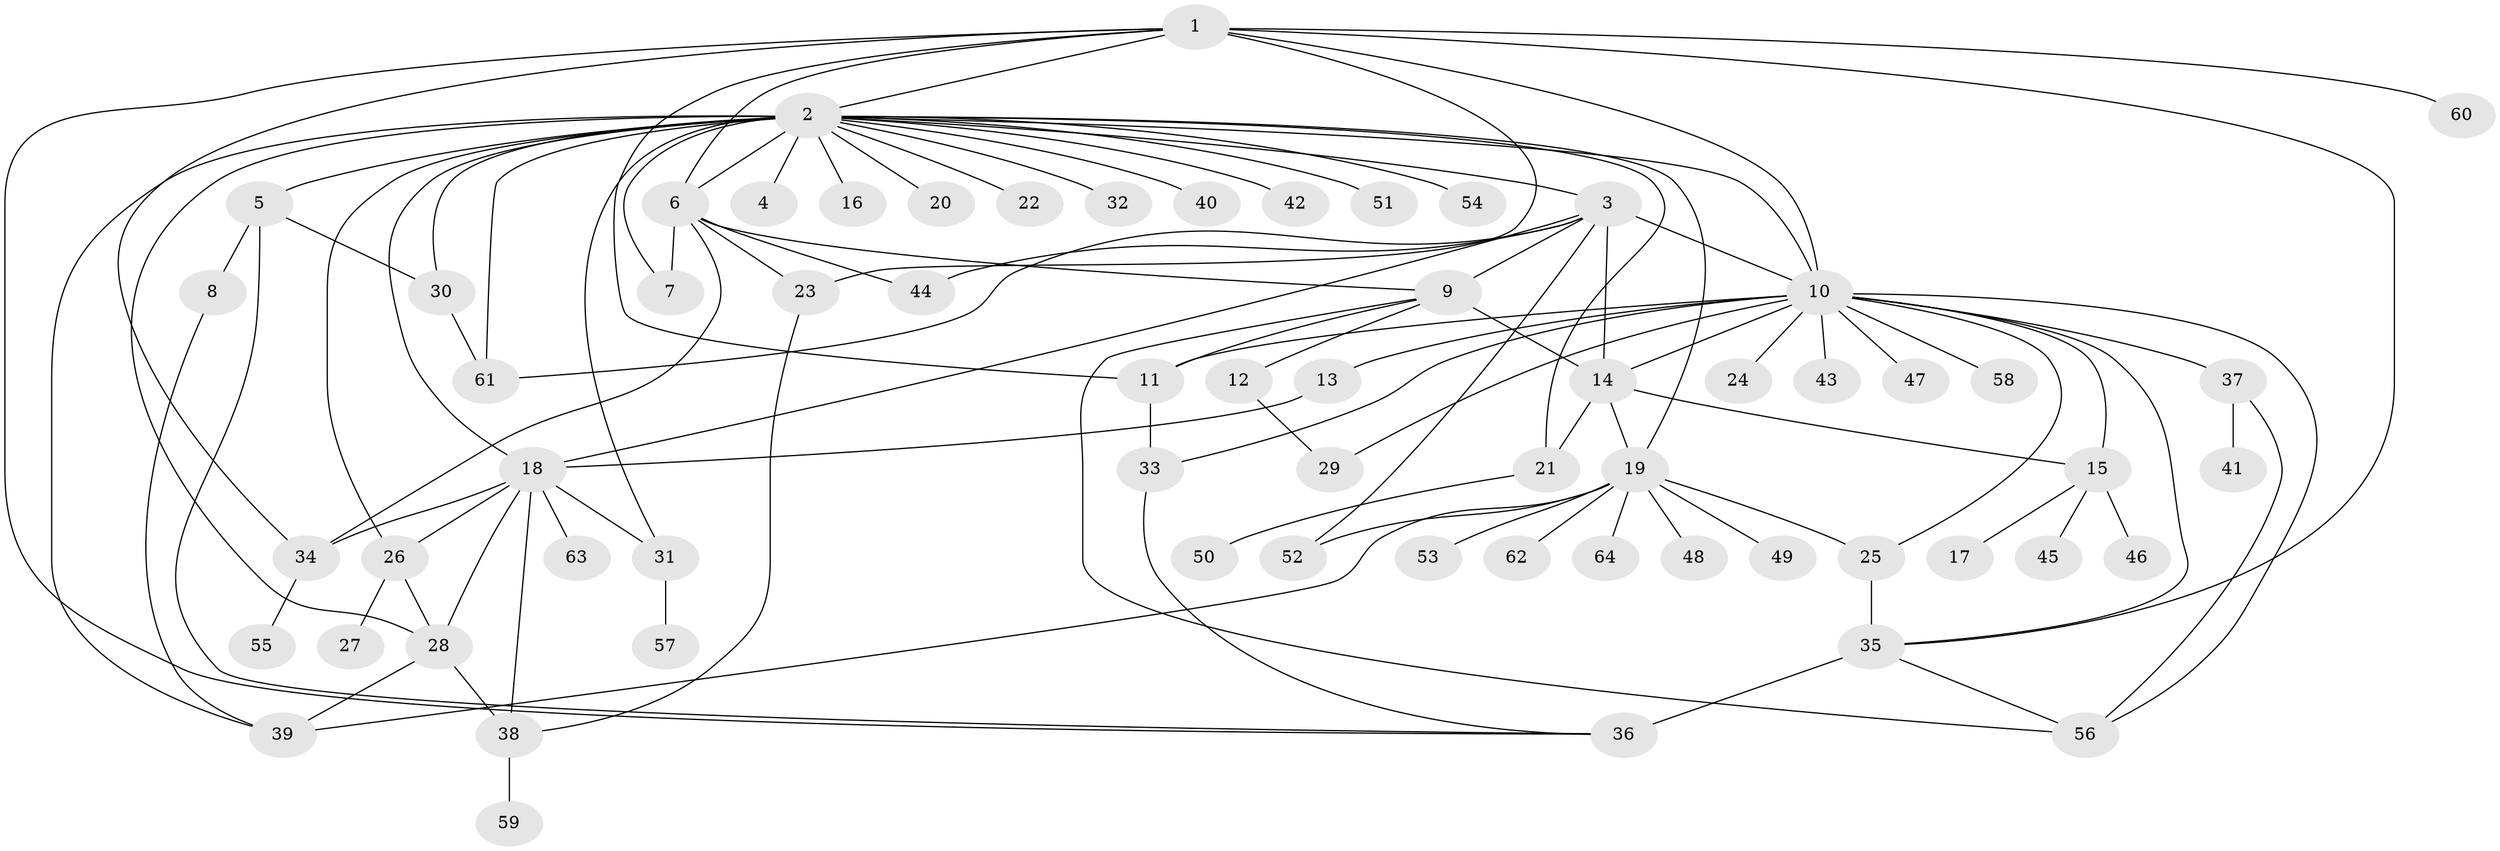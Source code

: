 // original degree distribution, {11: 0.007936507936507936, 34: 0.007936507936507936, 5: 0.06349206349206349, 1: 0.4444444444444444, 4: 0.09523809523809523, 13: 0.015873015873015872, 3: 0.09523809523809523, 20: 0.007936507936507936, 2: 0.23015873015873015, 9: 0.007936507936507936, 12: 0.007936507936507936, 7: 0.015873015873015872}
// Generated by graph-tools (version 1.1) at 2025/35/03/09/25 02:35:30]
// undirected, 64 vertices, 105 edges
graph export_dot {
graph [start="1"]
  node [color=gray90,style=filled];
  1;
  2;
  3;
  4;
  5;
  6;
  7;
  8;
  9;
  10;
  11;
  12;
  13;
  14;
  15;
  16;
  17;
  18;
  19;
  20;
  21;
  22;
  23;
  24;
  25;
  26;
  27;
  28;
  29;
  30;
  31;
  32;
  33;
  34;
  35;
  36;
  37;
  38;
  39;
  40;
  41;
  42;
  43;
  44;
  45;
  46;
  47;
  48;
  49;
  50;
  51;
  52;
  53;
  54;
  55;
  56;
  57;
  58;
  59;
  60;
  61;
  62;
  63;
  64;
  1 -- 2 [weight=1.0];
  1 -- 6 [weight=1.0];
  1 -- 10 [weight=1.0];
  1 -- 11 [weight=1.0];
  1 -- 23 [weight=1.0];
  1 -- 34 [weight=1.0];
  1 -- 35 [weight=1.0];
  1 -- 36 [weight=1.0];
  1 -- 60 [weight=2.0];
  2 -- 3 [weight=3.0];
  2 -- 4 [weight=1.0];
  2 -- 5 [weight=1.0];
  2 -- 6 [weight=1.0];
  2 -- 7 [weight=2.0];
  2 -- 10 [weight=1.0];
  2 -- 16 [weight=1.0];
  2 -- 18 [weight=2.0];
  2 -- 19 [weight=1.0];
  2 -- 20 [weight=1.0];
  2 -- 21 [weight=1.0];
  2 -- 22 [weight=1.0];
  2 -- 26 [weight=1.0];
  2 -- 28 [weight=3.0];
  2 -- 30 [weight=1.0];
  2 -- 31 [weight=1.0];
  2 -- 32 [weight=1.0];
  2 -- 39 [weight=1.0];
  2 -- 40 [weight=1.0];
  2 -- 42 [weight=1.0];
  2 -- 51 [weight=1.0];
  2 -- 54 [weight=1.0];
  2 -- 61 [weight=1.0];
  3 -- 9 [weight=1.0];
  3 -- 10 [weight=1.0];
  3 -- 14 [weight=1.0];
  3 -- 18 [weight=2.0];
  3 -- 44 [weight=2.0];
  3 -- 52 [weight=1.0];
  3 -- 61 [weight=1.0];
  5 -- 8 [weight=2.0];
  5 -- 30 [weight=2.0];
  5 -- 36 [weight=1.0];
  6 -- 7 [weight=5.0];
  6 -- 9 [weight=1.0];
  6 -- 23 [weight=1.0];
  6 -- 34 [weight=1.0];
  6 -- 44 [weight=1.0];
  8 -- 39 [weight=1.0];
  9 -- 11 [weight=1.0];
  9 -- 12 [weight=1.0];
  9 -- 14 [weight=6.0];
  9 -- 56 [weight=1.0];
  10 -- 11 [weight=1.0];
  10 -- 13 [weight=1.0];
  10 -- 14 [weight=1.0];
  10 -- 15 [weight=1.0];
  10 -- 24 [weight=1.0];
  10 -- 25 [weight=1.0];
  10 -- 29 [weight=1.0];
  10 -- 33 [weight=1.0];
  10 -- 35 [weight=1.0];
  10 -- 37 [weight=2.0];
  10 -- 43 [weight=1.0];
  10 -- 47 [weight=1.0];
  10 -- 56 [weight=1.0];
  10 -- 58 [weight=1.0];
  11 -- 33 [weight=1.0];
  12 -- 29 [weight=1.0];
  13 -- 18 [weight=1.0];
  14 -- 15 [weight=1.0];
  14 -- 19 [weight=1.0];
  14 -- 21 [weight=1.0];
  15 -- 17 [weight=1.0];
  15 -- 45 [weight=1.0];
  15 -- 46 [weight=1.0];
  18 -- 26 [weight=1.0];
  18 -- 28 [weight=1.0];
  18 -- 31 [weight=1.0];
  18 -- 34 [weight=1.0];
  18 -- 38 [weight=1.0];
  18 -- 63 [weight=1.0];
  19 -- 25 [weight=1.0];
  19 -- 39 [weight=1.0];
  19 -- 48 [weight=1.0];
  19 -- 49 [weight=1.0];
  19 -- 52 [weight=1.0];
  19 -- 53 [weight=1.0];
  19 -- 62 [weight=1.0];
  19 -- 64 [weight=1.0];
  21 -- 50 [weight=1.0];
  23 -- 38 [weight=1.0];
  25 -- 35 [weight=1.0];
  26 -- 27 [weight=2.0];
  26 -- 28 [weight=1.0];
  28 -- 38 [weight=1.0];
  28 -- 39 [weight=1.0];
  30 -- 61 [weight=1.0];
  31 -- 57 [weight=1.0];
  33 -- 36 [weight=1.0];
  34 -- 55 [weight=1.0];
  35 -- 36 [weight=3.0];
  35 -- 56 [weight=1.0];
  37 -- 41 [weight=1.0];
  37 -- 56 [weight=1.0];
  38 -- 59 [weight=1.0];
}
